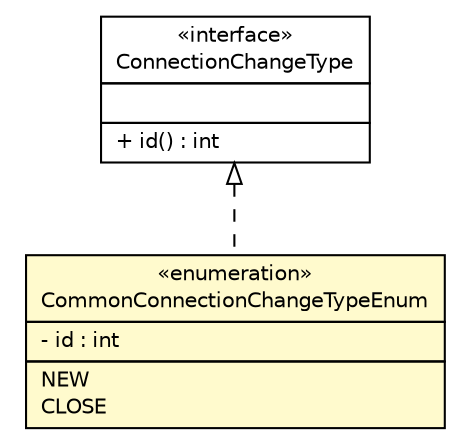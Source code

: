 #!/usr/local/bin/dot
#
# Class diagram 
# Generated by UMLGraph version R5_6 (http://www.umlgraph.org/)
#

digraph G {
	edge [fontname="Helvetica",fontsize=10,labelfontname="Helvetica",labelfontsize=10];
	node [fontname="Helvetica",fontsize=10,shape=plaintext];
	nodesep=0.25;
	ranksep=0.5;
	// de.hsbremen.tc.tnc.tnccs.client.enums.ConnectionChangeType
	c6615 [label=<<table title="de.hsbremen.tc.tnc.tnccs.client.enums.ConnectionChangeType" border="0" cellborder="1" cellspacing="0" cellpadding="2" port="p" href="./ConnectionChangeType.html">
		<tr><td><table border="0" cellspacing="0" cellpadding="1">
<tr><td align="center" balign="center"> &#171;interface&#187; </td></tr>
<tr><td align="center" balign="center"> ConnectionChangeType </td></tr>
		</table></td></tr>
		<tr><td><table border="0" cellspacing="0" cellpadding="1">
<tr><td align="left" balign="left">  </td></tr>
		</table></td></tr>
		<tr><td><table border="0" cellspacing="0" cellpadding="1">
<tr><td align="left" balign="left"> + id() : int </td></tr>
		</table></td></tr>
		</table>>, URL="./ConnectionChangeType.html", fontname="Helvetica", fontcolor="black", fontsize=10.0];
	// de.hsbremen.tc.tnc.tnccs.client.enums.CommonConnectionChangeTypeEnum
	c6616 [label=<<table title="de.hsbremen.tc.tnc.tnccs.client.enums.CommonConnectionChangeTypeEnum" border="0" cellborder="1" cellspacing="0" cellpadding="2" port="p" bgcolor="lemonChiffon" href="./CommonConnectionChangeTypeEnum.html">
		<tr><td><table border="0" cellspacing="0" cellpadding="1">
<tr><td align="center" balign="center"> &#171;enumeration&#187; </td></tr>
<tr><td align="center" balign="center"> CommonConnectionChangeTypeEnum </td></tr>
		</table></td></tr>
		<tr><td><table border="0" cellspacing="0" cellpadding="1">
<tr><td align="left" balign="left"> - id : int </td></tr>
		</table></td></tr>
		<tr><td><table border="0" cellspacing="0" cellpadding="1">
<tr><td align="left" balign="left"> NEW </td></tr>
<tr><td align="left" balign="left"> CLOSE </td></tr>
		</table></td></tr>
		</table>>, URL="./CommonConnectionChangeTypeEnum.html", fontname="Helvetica", fontcolor="black", fontsize=10.0];
	//de.hsbremen.tc.tnc.tnccs.client.enums.CommonConnectionChangeTypeEnum implements de.hsbremen.tc.tnc.tnccs.client.enums.ConnectionChangeType
	c6615:p -> c6616:p [dir=back,arrowtail=empty,style=dashed];
}

